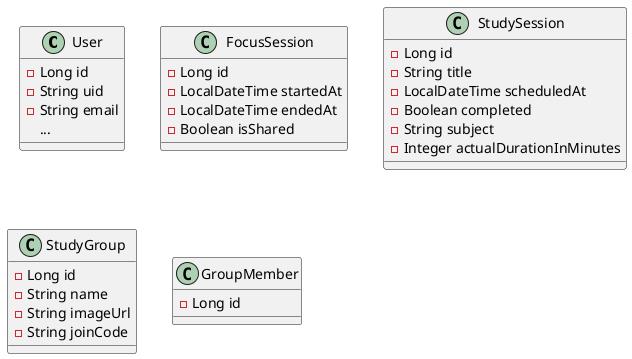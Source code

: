 @startuml
class User {
    - Long id
    - String uid
    - String email
    ...
}

class FocusSession {
    - Long id
    - LocalDateTime startedAt
    - LocalDateTime endedAt
    - Boolean isShared
}

class StudySession {
    - Long id
    - String title
    - LocalDateTime scheduledAt
    - Boolean completed
    - String subject
    - Integer actualDurationInMinutes
}

class StudyGroup {
    - Long id
    - String name
    - String imageUrl
    - String joinCode
}

class GroupMember {
    - Long id
}
@enduml
